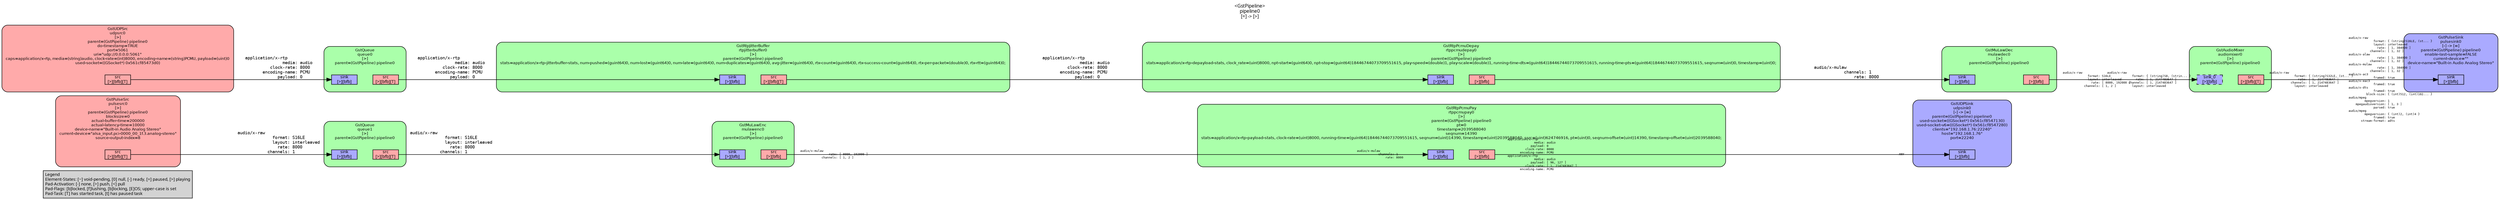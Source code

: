 digraph pipeline {
  rankdir=LR;
  fontname="sans";
  fontsize="10";
  labelloc=t;
  nodesep=.1;
  ranksep=.2;
  label="<GstPipeline>\npipeline0\n[=] -> [>]";
  node [style="filled,rounded", shape=box, fontsize="9", fontname="sans", margin="0.0,0.0"];
  edge [labelfontsize="6", fontsize="9", fontname="monospace"];
  
  legend [
    pos="0,0!",
    margin="0.05,0.05",
    style="filled",
    label="Legend\lElement-States: [~] void-pending, [0] null, [-] ready, [=] paused, [>] playing\lPad-Activation: [-] none, [>] push, [<] pull\lPad-Flags: [b]locked, [f]lushing, [b]locking, [E]OS; upper-case is set\lPad-Task: [T] has started task, [t] has paused task\l",
  ];
  subgraph cluster_udpsink0_0x561cf8542e00 {
    fontname="Bitstream Vera Sans";
    fontsize="8";
    style="filled,rounded";
    color=black;
    label="GstUDPSink\nudpsink0\n[-] -> [=]\nparent=(GstPipeline) pipeline0\nused-socket=((GSocket*) 0x561cf8547130)\nused-socket-v6=((GSocket*) 0x561cf8547280)\nclients=\"192.168.1.76:22240\"\nhost=\"192.168.1.76\"\nport=22240";
    subgraph cluster_udpsink0_0x561cf8542e00_sink {
      label="";
      style="invis";
      udpsink0_0x561cf8542e00_sink_0x561cf8536ca0 [color=black, fillcolor="#aaaaff", label="sink\n[>][bfb]", height="0.2", style="filled,solid"];
    }

    fillcolor="#aaaaff";
  }

  subgraph cluster_rtppcmupay0_0x561cf853e130 {
    fontname="Bitstream Vera Sans";
    fontsize="8";
    style="filled,rounded";
    color=black;
    label="GstRtpPcmuPay\nrtppcmupay0\n[>]\nparent=(GstPipeline) pipeline0\npt=0\ntimestamp=2039588040\nseqnum=14390\nstats=application/x-rtp-payload-stats, clock-rate=(uint)8000, running-time=(guint64)18446744073709551615, seqnum=(uint)14390, timestamp=(uint)2039588040, ssrc=(uint)624746916, pt=(uint)0, seqnum-offset=(uint)14390, timestamp-offset=(uint)2039588040;";
    subgraph cluster_rtppcmupay0_0x561cf853e130_sink {
      label="";
      style="invis";
      rtppcmupay0_0x561cf853e130_sink_0x561cf8536a50 [color=black, fillcolor="#aaaaff", label="sink\n[>][bfb]", height="0.2", style="filled,solid"];
    }

    subgraph cluster_rtppcmupay0_0x561cf853e130_src {
      label="";
      style="invis";
      rtppcmupay0_0x561cf853e130_src_0x561cf8536800 [color=black, fillcolor="#ffaaaa", label="src\n[>][bfb]", height="0.2", style="filled,solid"];
    }

    rtppcmupay0_0x561cf853e130_sink_0x561cf8536a50 -> rtppcmupay0_0x561cf853e130_src_0x561cf8536800 [style="invis"];
    fillcolor="#aaffaa";
  }

  rtppcmupay0_0x561cf853e130_src_0x561cf8536800 -> udpsink0_0x561cf8542e00_sink_0x561cf8536ca0 [labeldistance="10", labelangle="0", label="                                                  ", taillabel="application/x-rtp\l               media: audio\l             payload: 0\l          clock-rate: 8000\l       encoding-name: PCMU\lapplication/x-rtp\l               media: audio\l             payload: [ 96, 127 ]\l          clock-rate: [ 1, 2147483647 ]\l       encoding-name: PCMU\l", headlabel="ANY"]
  subgraph cluster_mulawenc0_0x561cf853a670 {
    fontname="Bitstream Vera Sans";
    fontsize="8";
    style="filled,rounded";
    color=black;
    label="GstMuLawEnc\nmulawenc0\n[>]\nparent=(GstPipeline) pipeline0";
    subgraph cluster_mulawenc0_0x561cf853a670_sink {
      label="";
      style="invis";
      mulawenc0_0x561cf853a670_sink_0x561cf8536360 [color=black, fillcolor="#aaaaff", label="sink\n[>][bfb]", height="0.2", style="filled,solid"];
    }

    subgraph cluster_mulawenc0_0x561cf853a670_src {
      label="";
      style="invis";
      mulawenc0_0x561cf853a670_src_0x561cf85365b0 [color=black, fillcolor="#ffaaaa", label="src\n[>][bfb]", height="0.2", style="filled,solid"];
    }

    mulawenc0_0x561cf853a670_sink_0x561cf8536360 -> mulawenc0_0x561cf853a670_src_0x561cf85365b0 [style="invis"];
    fillcolor="#aaffaa";
  }

  mulawenc0_0x561cf853a670_src_0x561cf85365b0 -> rtppcmupay0_0x561cf853e130_sink_0x561cf8536a50 [labeldistance="10", labelangle="0", label="                                                  ", taillabel="audio/x-mulaw\l                rate: [ 8000, 192000 ]\l            channels: [ 1, 2 ]\l", headlabel="audio/x-mulaw\l            channels: 1\l                rate: 8000\l"]
  subgraph cluster_queue1_0x561cf84fe4c0 {
    fontname="Bitstream Vera Sans";
    fontsize="8";
    style="filled,rounded";
    color=black;
    label="GstQueue\nqueue1\n[>]\nparent=(GstPipeline) pipeline0";
    subgraph cluster_queue1_0x561cf84fe4c0_sink {
      label="";
      style="invis";
      queue1_0x561cf84fe4c0_sink_0x561cf84f9c50 [color=black, fillcolor="#aaaaff", label="sink\n[>][bfb]", height="0.2", style="filled,solid"];
    }

    subgraph cluster_queue1_0x561cf84fe4c0_src {
      label="";
      style="invis";
      queue1_0x561cf84fe4c0_src_0x561cf8536110 [color=black, fillcolor="#ffaaaa", label="src\n[>][bfb][T]", height="0.2", style="filled,solid"];
    }

    queue1_0x561cf84fe4c0_sink_0x561cf84f9c50 -> queue1_0x561cf84fe4c0_src_0x561cf8536110 [style="invis"];
    fillcolor="#aaffaa";
  }

  queue1_0x561cf84fe4c0_src_0x561cf8536110 -> mulawenc0_0x561cf853a670_sink_0x561cf8536360 [label="audio/x-raw\l              format: S16LE\l              layout: interleaved\l                rate: 8000\l            channels: 1\l"]
  subgraph cluster_pulsesrc0_0x561cf85350f0 {
    fontname="Bitstream Vera Sans";
    fontsize="8";
    style="filled,rounded";
    color=black;
    label="GstPulseSrc\npulsesrc0\n[>]\nparent=(GstPipeline) pipeline0\nblocksize=0\nactual-buffer-time=200000\nactual-latency-time=10000\ndevice-name=\"Built-in Audio Analog Stereo\"\ncurrent-device=\"alsa_input.pci-0000_00_1f.3.analog-stereo\"\nsource-output-index=8";
    subgraph cluster_pulsesrc0_0x561cf85350f0_src {
      label="";
      style="invis";
      pulsesrc0_0x561cf85350f0_src_0x561cf84f9a00 [color=black, fillcolor="#ffaaaa", label="src\n[>][bfb][T]", height="0.2", style="filled,solid"];
    }

    fillcolor="#ffaaaa";
  }

  pulsesrc0_0x561cf85350f0_src_0x561cf84f9a00 -> queue1_0x561cf84fe4c0_sink_0x561cf84f9c50 [label="audio/x-raw\l              format: S16LE\l              layout: interleaved\l                rate: 8000\l            channels: 1\l"]
  subgraph cluster_pulsesink0_0x561cf852f320 {
    fontname="Bitstream Vera Sans";
    fontsize="8";
    style="filled,rounded";
    color=black;
    label="GstPulseSink\npulsesink0\n[-] -> [=]\nparent=(GstPipeline) pipeline0\nenable-last-sample=FALSE\ncurrent-device=\"\"\ndevice-name=\"Built-in Audio Analog Stereo\"";
    subgraph cluster_pulsesink0_0x561cf852f320_sink {
      label="";
      style="invis";
      pulsesink0_0x561cf852f320_sink_0x561cf84f97b0 [color=black, fillcolor="#aaaaff", label="sink\n[>][bfb]", height="0.2", style="filled,solid"];
    }

    fillcolor="#aaaaff";
  }

  subgraph cluster_audiomixer0_0x561cf851e1b0 {
    fontname="Bitstream Vera Sans";
    fontsize="8";
    style="filled,rounded";
    color=black;
    label="GstAudioMixer\naudiomixer0\n[>]\nparent=(GstPipeline) pipeline0";
    subgraph cluster_audiomixer0_0x561cf851e1b0_sink {
      label="";
      style="invis";
      audiomixer0_0x561cf851e1b0_sink_0_0x561cf85323d0 [color=black, fillcolor="#aaaaff", label="sink_0\n[>][bfb]", height="0.2", style="filled,dashed"];
    }

    subgraph cluster_audiomixer0_0x561cf851e1b0_src {
      label="";
      style="invis";
      audiomixer0_0x561cf851e1b0_src_0x561cf85205b0 [color=black, fillcolor="#ffaaaa", label="src\n[>][bfb][T]", height="0.2", style="filled,solid"];
    }

    audiomixer0_0x561cf851e1b0_sink_0_0x561cf85323d0 -> audiomixer0_0x561cf851e1b0_src_0x561cf85205b0 [style="invis"];
    fillcolor="#aaffaa";
  }

  audiomixer0_0x561cf851e1b0_src_0x561cf85205b0 -> pulsesink0_0x561cf852f320_sink_0x561cf84f97b0 [labeldistance="10", labelangle="0", label="                                                  ", taillabel="audio/x-raw\l              format: { (string)S32LE, (st... }\l                rate: [ 1, 2147483647 ]\l            channels: [ 1, 2147483647 ]\l              layout: interleaved\l", headlabel="audio/x-raw\l              format: { (string)S16LE, (st... }\l              layout: interleaved\l                rate: [ 1, 384000 ]\l            channels: [ 1, 32 ]\laudio/x-alaw\l                rate: [ 1, 384000 ]\l            channels: [ 1, 32 ]\laudio/x-mulaw\l                rate: [ 1, 384000 ]\l            channels: [ 1, 32 ]\laudio/x-ac3\l              framed: true\laudio/x-eac3\l              framed: true\laudio/x-dts\l              framed: true\l          block-size: { (int)512, (int)102... }\laudio/mpeg\l         mpegversion: 1\l    mpegaudioversion: [ 1, 3 ]\l              parsed: true\laudio/mpeg\l         mpegversion: { (int)2, (int)4 }\l              framed: true\l       stream-format: adts\l"]
  subgraph cluster_mulawdec0_0x561cf8516320 {
    fontname="Bitstream Vera Sans";
    fontsize="8";
    style="filled,rounded";
    color=black;
    label="GstMuLawDec\nmulawdec0\n[>]\nparent=(GstPipeline) pipeline0";
    subgraph cluster_mulawdec0_0x561cf8516320_sink {
      label="";
      style="invis";
      mulawdec0_0x561cf8516320_sink_0x561cf84f9310 [color=black, fillcolor="#aaaaff", label="sink\n[>][bfb]", height="0.2", style="filled,solid"];
    }

    subgraph cluster_mulawdec0_0x561cf8516320_src {
      label="";
      style="invis";
      mulawdec0_0x561cf8516320_src_0x561cf84f9560 [color=black, fillcolor="#ffaaaa", label="src\n[>][bfb]", height="0.2", style="filled,solid"];
    }

    mulawdec0_0x561cf8516320_sink_0x561cf84f9310 -> mulawdec0_0x561cf8516320_src_0x561cf84f9560 [style="invis"];
    fillcolor="#aaffaa";
  }

  mulawdec0_0x561cf8516320_src_0x561cf84f9560 -> audiomixer0_0x561cf851e1b0_sink_0_0x561cf85323d0 [labeldistance="10", labelangle="0", label="                                                  ", taillabel="audio/x-raw\l              format: S16LE\l              layout: interleaved\l                rate: [ 8000, 192000 ]\l            channels: [ 1, 2 ]\l", headlabel="audio/x-raw\l              format: { (string)S8, (strin... }\l                rate: [ 1, 2147483647 ]\l            channels: [ 1, 2147483647 ]\l              layout: interleaved\l"]
  subgraph cluster_rtppcmudepay0_0x561cf84f8c60 {
    fontname="Bitstream Vera Sans";
    fontsize="8";
    style="filled,rounded";
    color=black;
    label="GstRtpPcmuDepay\nrtppcmudepay0\n[>]\nparent=(GstPipeline) pipeline0\nstats=application/x-rtp-depayload-stats, clock_rate=(uint)8000, npt-start=(guint64)0, npt-stop=(guint64)18446744073709551615, play-speed=(double)1, play-scale=(double)1, running-time-dts=(guint64)18446744073709551615, running-time-pts=(guint64)18446744073709551615, seqnum=(uint)0, timestamp=(uint)0;";
    subgraph cluster_rtppcmudepay0_0x561cf84f8c60_sink {
      label="";
      style="invis";
      rtppcmudepay0_0x561cf84f8c60_sink_0x561cf84f8e70 [color=black, fillcolor="#aaaaff", label="sink\n[>][bfb]", height="0.2", style="filled,solid"];
    }

    subgraph cluster_rtppcmudepay0_0x561cf84f8c60_src {
      label="";
      style="invis";
      rtppcmudepay0_0x561cf84f8c60_src_0x561cf84f90c0 [color=black, fillcolor="#ffaaaa", label="src\n[>][bfb]", height="0.2", style="filled,solid"];
    }

    rtppcmudepay0_0x561cf84f8c60_sink_0x561cf84f8e70 -> rtppcmudepay0_0x561cf84f8c60_src_0x561cf84f90c0 [style="invis"];
    fillcolor="#aaffaa";
  }

  rtppcmudepay0_0x561cf84f8c60_src_0x561cf84f90c0 -> mulawdec0_0x561cf8516320_sink_0x561cf84f9310 [label="audio/x-mulaw\l            channels: 1\l                rate: 8000\l"]
  subgraph cluster_rtpjitterbuffer0_0x561cf8505b30 {
    fontname="Bitstream Vera Sans";
    fontsize="8";
    style="filled,rounded";
    color=black;
    label="GstRtpJitterBuffer\nrtpjitterbuffer0\n[>]\nparent=(GstPipeline) pipeline0\nstats=application/x-rtp-jitterbuffer-stats, num-pushed=(guint64)0, num-lost=(guint64)0, num-late=(guint64)0, num-duplicates=(guint64)0, avg-jitter=(guint64)0, rtx-count=(guint64)0, rtx-success-count=(guint64)0, rtx-per-packet=(double)0, rtx-rtt=(guint64)0;";
    subgraph cluster_rtpjitterbuffer0_0x561cf8505b30_sink {
      label="";
      style="invis";
      rtpjitterbuffer0_0x561cf8505b30_sink_0x561cf84f89d0 [color=black, fillcolor="#aaaaff", label="sink\n[>][bfb]", height="0.2", style="filled,solid"];
    }

    subgraph cluster_rtpjitterbuffer0_0x561cf8505b30_src {
      label="";
      style="invis";
      rtpjitterbuffer0_0x561cf8505b30_src_0x561cf84f8780 [color=black, fillcolor="#ffaaaa", label="src\n[>][bfb][T]", height="0.2", style="filled,solid"];
    }

    rtpjitterbuffer0_0x561cf8505b30_sink_0x561cf84f89d0 -> rtpjitterbuffer0_0x561cf8505b30_src_0x561cf84f8780 [style="invis"];
    fillcolor="#aaffaa";
  }

  rtpjitterbuffer0_0x561cf8505b30_src_0x561cf84f8780 -> rtppcmudepay0_0x561cf84f8c60_sink_0x561cf84f8e70 [label="application/x-rtp\l               media: audio\l          clock-rate: 8000\l       encoding-name: PCMU\l             payload: 0\l"]
  subgraph cluster_queue0_0x561cf84fe1c0 {
    fontname="Bitstream Vera Sans";
    fontsize="8";
    style="filled,rounded";
    color=black;
    label="GstQueue\nqueue0\n[>]\nparent=(GstPipeline) pipeline0";
    subgraph cluster_queue0_0x561cf84fe1c0_sink {
      label="";
      style="invis";
      queue0_0x561cf84fe1c0_sink_0x561cf84f82e0 [color=black, fillcolor="#aaaaff", label="sink\n[>][bfb]", height="0.2", style="filled,solid"];
    }

    subgraph cluster_queue0_0x561cf84fe1c0_src {
      label="";
      style="invis";
      queue0_0x561cf84fe1c0_src_0x561cf84f8530 [color=black, fillcolor="#ffaaaa", label="src\n[>][bfb][T]", height="0.2", style="filled,solid"];
    }

    queue0_0x561cf84fe1c0_sink_0x561cf84f82e0 -> queue0_0x561cf84fe1c0_src_0x561cf84f8530 [style="invis"];
    fillcolor="#aaffaa";
  }

  queue0_0x561cf84fe1c0_src_0x561cf84f8530 -> rtpjitterbuffer0_0x561cf8505b30_sink_0x561cf84f89d0 [label="application/x-rtp\l               media: audio\l          clock-rate: 8000\l       encoding-name: PCMU\l             payload: 0\l"]
  subgraph cluster_udpsrc0_0x561cf84f6e90 {
    fontname="Bitstream Vera Sans";
    fontsize="8";
    style="filled,rounded";
    color=black;
    label="GstUDPSrc\nudpsrc0\n[>]\nparent=(GstPipeline) pipeline0\ndo-timestamp=TRUE\nport=5061\nuri=\"udp://0.0.0.0:5061\"\ncaps=application/x-rtp, media=(string)audio, clock-rate=(int)8000, encoding-name=(string)PCMU, payload=(uint)0\nused-socket=((GSocket*) 0x561cf85473d0)";
    subgraph cluster_udpsrc0_0x561cf84f6e90_src {
      label="";
      style="invis";
      udpsrc0_0x561cf84f6e90_src_0x561cf84f8090 [color=black, fillcolor="#ffaaaa", label="src\n[>][bfb][T]", height="0.2", style="filled,solid"];
    }

    fillcolor="#ffaaaa";
  }

  udpsrc0_0x561cf84f6e90_src_0x561cf84f8090 -> queue0_0x561cf84fe1c0_sink_0x561cf84f82e0 [label="application/x-rtp\l               media: audio\l          clock-rate: 8000\l       encoding-name: PCMU\l             payload: 0\l"]
}
